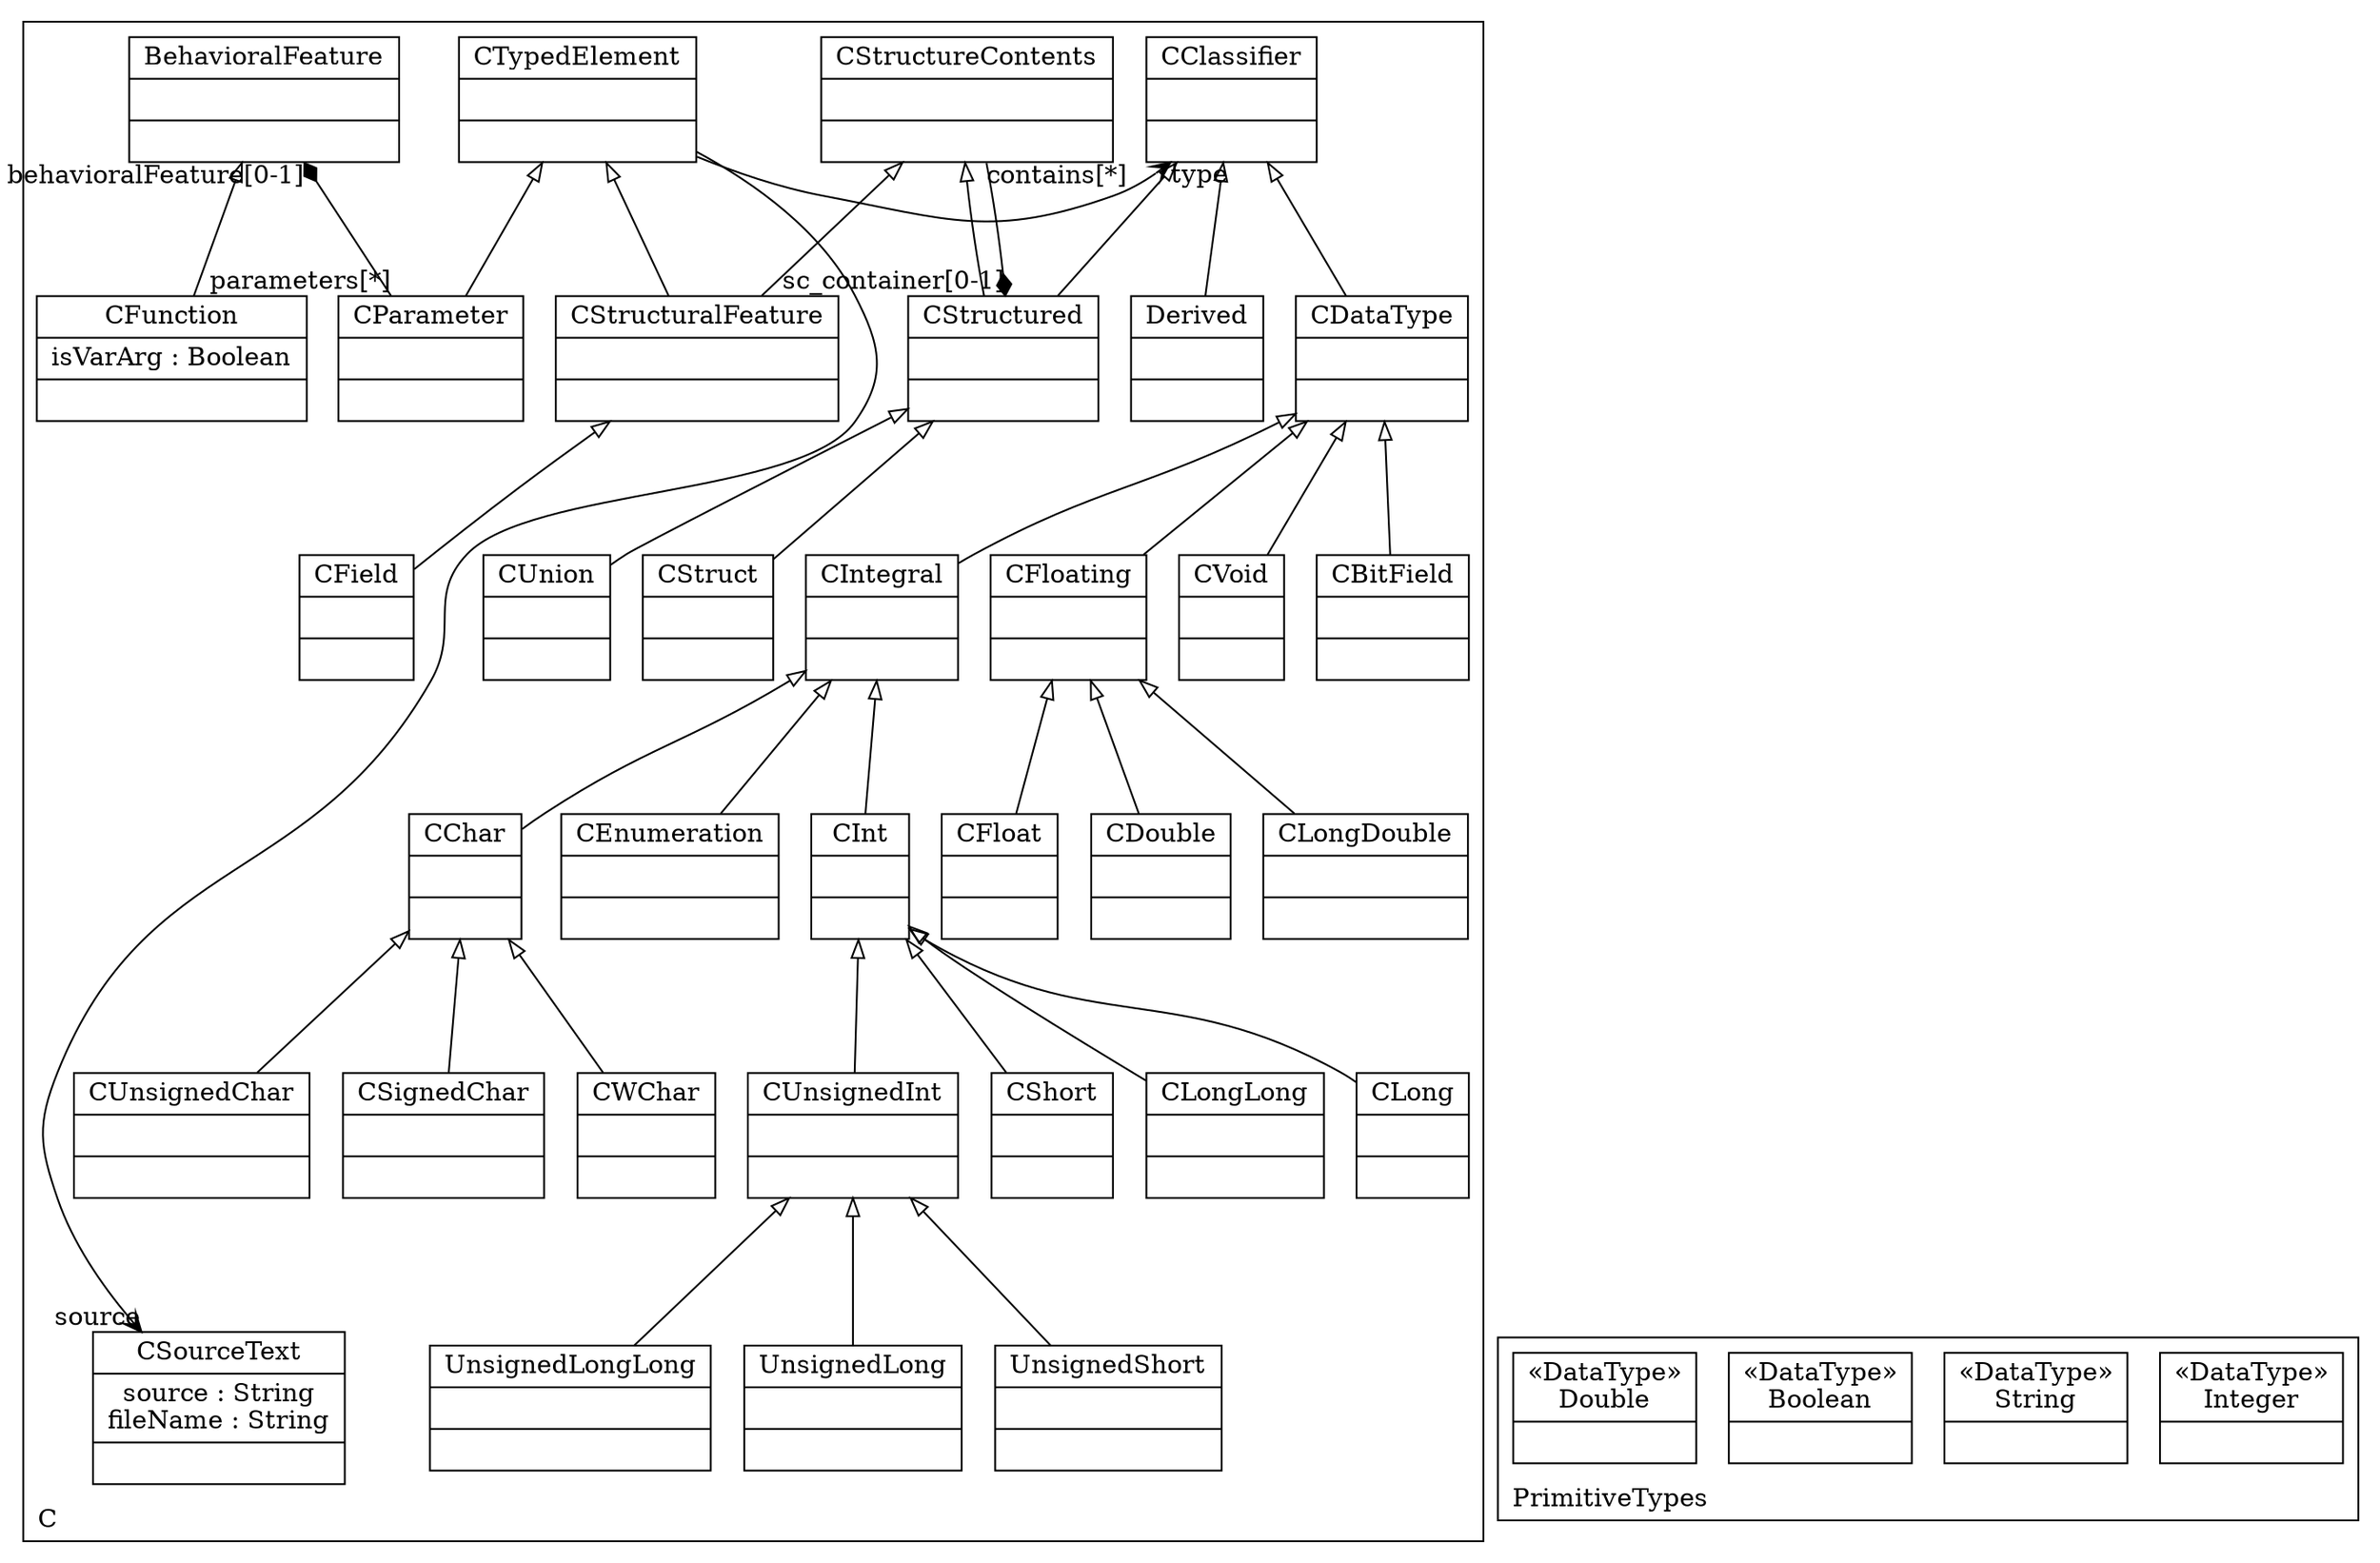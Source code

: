 digraph "KM3 Model in DOT" {
graph[rankdir=BT,labeljust=l,labelloc=t,nodeSep=0.75,compound=true];
 subgraph "cluster_C"{
labelloc=t
color=black
label=C
 node[shape=record];
CDataType[label="{CDataType| | }"]
 CDataType->CClassifier[arrowhead=onormal,group=CClassifier,minlen=2,constraint=true,]
;
 node[shape=record];
CIntegral[label="{CIntegral| | }"]
 CIntegral->CDataType[arrowhead=onormal,group=CDataType,minlen=2,constraint=true,]
;
 node[shape=record];
CFloating[label="{CFloating| | }"]
 CFloating->CDataType[arrowhead=onormal,group=CDataType,minlen=2,constraint=true,]
;
 node[shape=record];
CBitField[label="{CBitField| | }"]
 CBitField->CDataType[arrowhead=onormal,group=CDataType,minlen=2,constraint=true,]
;
 node[shape=record];
CVoid[label="{CVoid| | }"]
 CVoid->CDataType[arrowhead=onormal,group=CDataType,minlen=2,constraint=true,]
;
 node[shape=record];
CEnumeration[label="{CEnumeration| | }"]
 CEnumeration->CIntegral[arrowhead=onormal,group=CIntegral,minlen=2,constraint=true,]
;
 node[shape=record];
CInt[label="{CInt| | }"]
 CInt->CIntegral[arrowhead=onormal,group=CIntegral,minlen=2,constraint=true,]
;
 node[shape=record];
CChar[label="{CChar| | }"]
 CChar->CIntegral[arrowhead=onormal,group=CIntegral,minlen=2,constraint=true,]
;
 node[shape=record];
CDouble[label="{CDouble| | }"]
 CDouble->CFloating[arrowhead=onormal,group=CFloating,minlen=2,constraint=true,]
;
 node[shape=record];
CFloat[label="{CFloat| | }"]
 CFloat->CFloating[arrowhead=onormal,group=CFloating,minlen=2,constraint=true,]
;
 node[shape=record];
CLongDouble[label="{CLongDouble| | }"]
 CLongDouble->CFloating[arrowhead=onormal,group=CFloating,minlen=2,constraint=true,]
;
 node[shape=record];
CUnsignedInt[label="{CUnsignedInt| | }"]
 CUnsignedInt->CInt[arrowhead=onormal,group=CInt,minlen=2,constraint=true,]
;
 node[shape=record];
CLong[label="{CLong| | }"]
 CLong->CInt[arrowhead=onormal,group=CInt,minlen=2,constraint=true,]
;
 node[shape=record];
CLongLong[label="{CLongLong| | }"]
 CLongLong->CInt[arrowhead=onormal,group=CInt,minlen=2,constraint=true,]
;
 node[shape=record];
CShort[label="{CShort| | }"]
 CShort->CInt[arrowhead=onormal,group=CInt,minlen=2,constraint=true,]
;
 node[shape=record];
CSignedChar[label="{CSignedChar| | }"]
 CSignedChar->CChar[arrowhead=onormal,group=CChar,minlen=2,constraint=true,]
;
 node[shape=record];
CUnsignedChar[label="{CUnsignedChar| | }"]
 CUnsignedChar->CChar[arrowhead=onormal,group=CChar,minlen=2,constraint=true,]
;
 node[shape=record];
CWChar[label="{CWChar| | }"]
 CWChar->CChar[arrowhead=onormal,group=CChar,minlen=2,constraint=true,]
;
 node[shape=record];
UnsignedLong[label="{UnsignedLong| | }"]
 UnsignedLong->CUnsignedInt[arrowhead=onormal,group=CUnsignedInt,minlen=2,constraint=true,]
;
 node[shape=record];
UnsignedLongLong[label="{UnsignedLongLong| | }"]
 UnsignedLongLong->CUnsignedInt[arrowhead=onormal,group=CUnsignedInt,minlen=2,constraint=true,]
;
 node[shape=record];
UnsignedShort[label="{UnsignedShort| | }"]
 UnsignedShort->CUnsignedInt[arrowhead=onormal,group=CUnsignedInt,minlen=2,constraint=true,]
;
 node[shape=record];
CClassifier[label="{CClassifier| | }"]
;
 node[shape=record];
Derived[label="{Derived| | }"]
 Derived->CClassifier[arrowhead=onormal,group=CClassifier,minlen=2,constraint=true,]
;
 node[shape=record];
CStructureContents[label="{CStructureContents| | }"]
 CStructureContents->CStructured[arrowhead=diamond,arrowtail=none,headlabel="sc_container[0-1]",taillabel="contains[*]",group=CStructured,minlen=2,constraint=true,]
;
 node[shape=record];
CStructured[label="{CStructured| | }"]
 CStructured->CClassifier[arrowhead=onormal,group=CClassifier,minlen=2,constraint=true,]
 CStructured->CStructureContents[arrowhead=onormal,group=CStructureContents,minlen=2,constraint=true,]
;
 node[shape=record];
CStruct[label="{CStruct| | }"]
 CStruct->CStructured[arrowhead=onormal,group=CStructured,minlen=2,constraint=true,]
;
 node[shape=record];
CUnion[label="{CUnion| | }"]
 CUnion->CStructured[arrowhead=onormal,group=CStructured,minlen=2,constraint=true,]
;
 node[shape=record];
CSourceText[label="{CSourceText|source : String\nfileName : String| }"]
;
 node[shape=record];
CTypedElement[label="{CTypedElement| | }"]
 CTypedElement->CClassifier[arrowhead=vee,arrowtail=none,headlabel="type",group=CClassifier,minlen=2,constraint=false,]
 CTypedElement->CSourceText[arrowhead=vee,arrowtail=none,headlabel="source",group=CSourceText,minlen=2,constraint=false,]
;
 node[shape=record];
CStructuralFeature[label="{CStructuralFeature| | }"]
 CStructuralFeature->CStructureContents[arrowhead=onormal,group=CStructureContents,minlen=2,constraint=true,]
 CStructuralFeature->CTypedElement[arrowhead=onormal,group=CTypedElement,minlen=2,constraint=true,]
;
 node[shape=record];
CField[label="{CField| | }"]
 CField->CStructuralFeature[arrowhead=onormal,group=CStructuralFeature,minlen=2,constraint=true,]
;
 node[shape=record];
CParameter[label="{CParameter| | }"]
 CParameter->BehavioralFeature[arrowhead=diamond,arrowtail=none,headlabel="behavioralFeature[0-1]",taillabel="parameters[*]",group=BehavioralFeature,minlen=2,constraint=true,]
 CParameter->CTypedElement[arrowhead=onormal,group=CTypedElement,minlen=2,constraint=true,]
;
 node[shape=record];
BehavioralFeature[label="{BehavioralFeature| | }"]
;
 node[shape=record];
CFunction[label="{CFunction|isVarArg : Boolean| }"]
 CFunction->BehavioralFeature[arrowhead=onormal,group=BehavioralFeature,minlen=2,constraint=true,]
;

} subgraph "cluster_PrimitiveTypes"{
labelloc=t
color=black
label=PrimitiveTypes
 node[shape=record];
Integer[label="{&#171;DataType&#187;\nInteger|}"]
;
 node[shape=record];
String[label="{&#171;DataType&#187;\nString|}"]
;
 node[shape=record];
Boolean[label="{&#171;DataType&#187;\nBoolean|}"]
;
 node[shape=record];
Double[label="{&#171;DataType&#187;\nDouble|}"]
;

}
}